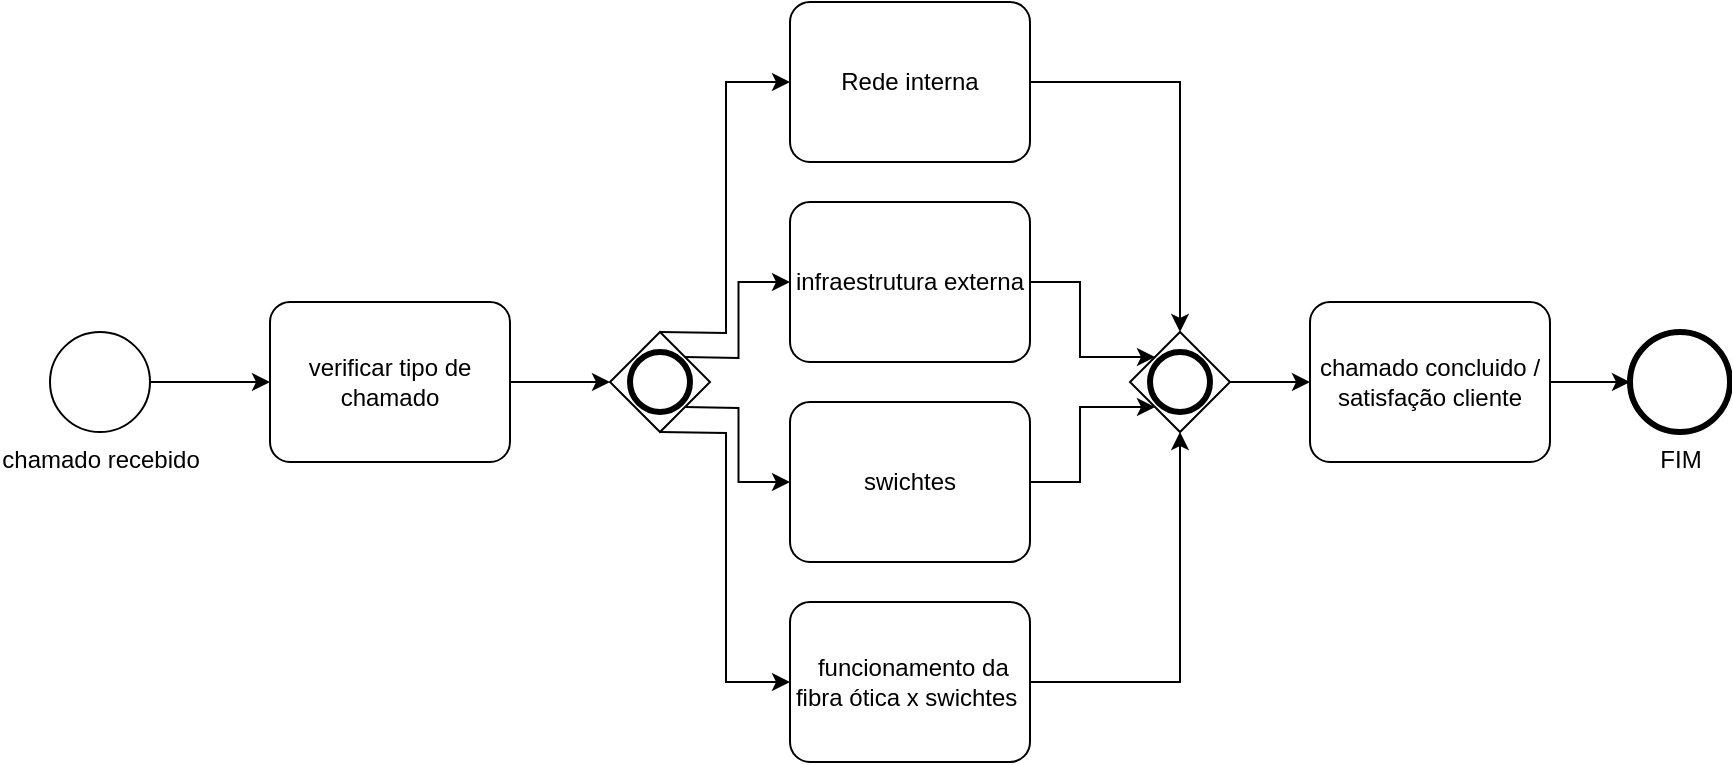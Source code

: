 <mxfile version="24.0.7" type="device">
  <diagram name="Página-1" id="B4AgkkixSmEW6maOaQYk">
    <mxGraphModel dx="880" dy="444" grid="1" gridSize="10" guides="1" tooltips="1" connect="1" arrows="1" fold="1" page="1" pageScale="1" pageWidth="827" pageHeight="1169" math="0" shadow="0">
      <root>
        <mxCell id="0" />
        <mxCell id="1" parent="0" />
        <mxCell id="4YHEWy_u-QdsnO-Ija_I-1" value="&lt;font style=&quot;vertical-align: inherit;&quot;&gt;&lt;font style=&quot;vertical-align: inherit;&quot;&gt;chamado recebido&lt;/font&gt;&lt;/font&gt;" style="points=[[0.145,0.145,0],[0.5,0,0],[0.855,0.145,0],[1,0.5,0],[0.855,0.855,0],[0.5,1,0],[0.145,0.855,0],[0,0.5,0]];shape=mxgraph.bpmn.event;html=1;verticalLabelPosition=bottom;labelBackgroundColor=#ffffff;verticalAlign=top;align=center;perimeter=ellipsePerimeter;outlineConnect=0;aspect=fixed;outline=standard;symbol=general;" parent="1" vertex="1">
          <mxGeometry x="30" y="265" width="50" height="50" as="geometry" />
        </mxCell>
        <mxCell id="4YHEWy_u-QdsnO-Ija_I-5" style="edgeStyle=orthogonalEdgeStyle;rounded=0;orthogonalLoop=1;jettySize=auto;html=1;entryX=0;entryY=0.5;entryDx=0;entryDy=0;entryPerimeter=0;" parent="1" source="4YHEWy_u-QdsnO-Ija_I-2" edge="1">
          <mxGeometry relative="1" as="geometry">
            <mxPoint x="310" y="290" as="targetPoint" />
          </mxGeometry>
        </mxCell>
        <mxCell id="4YHEWy_u-QdsnO-Ija_I-2" value="&lt;font style=&quot;vertical-align: inherit;&quot;&gt;&lt;font style=&quot;vertical-align: inherit;&quot;&gt;verificar tipo de chamado&lt;/font&gt;&lt;/font&gt;" style="points=[[0.25,0,0],[0.5,0,0],[0.75,0,0],[1,0.25,0],[1,0.5,0],[1,0.75,0],[0.75,1,0],[0.5,1,0],[0.25,1,0],[0,0.75,0],[0,0.5,0],[0,0.25,0]];shape=mxgraph.bpmn.task;whiteSpace=wrap;rectStyle=rounded;size=10;html=1;container=1;expand=0;collapsible=0;taskMarker=abstract;" parent="1" vertex="1">
          <mxGeometry x="140" y="250" width="120" height="80" as="geometry" />
        </mxCell>
        <mxCell id="4YHEWy_u-QdsnO-Ija_I-3" style="edgeStyle=orthogonalEdgeStyle;rounded=0;orthogonalLoop=1;jettySize=auto;html=1;entryX=0;entryY=0.5;entryDx=0;entryDy=0;entryPerimeter=0;" parent="1" source="4YHEWy_u-QdsnO-Ija_I-1" target="4YHEWy_u-QdsnO-Ija_I-2" edge="1">
          <mxGeometry relative="1" as="geometry" />
        </mxCell>
        <mxCell id="4YHEWy_u-QdsnO-Ija_I-7" value="&lt;font style=&quot;vertical-align: inherit;&quot;&gt;&lt;font style=&quot;vertical-align: inherit;&quot;&gt;Rede interna&lt;/font&gt;&lt;/font&gt;" style="points=[[0.25,0,0],[0.5,0,0],[0.75,0,0],[1,0.25,0],[1,0.5,0],[1,0.75,0],[0.75,1,0],[0.5,1,0],[0.25,1,0],[0,0.75,0],[0,0.5,0],[0,0.25,0]];shape=mxgraph.bpmn.task;whiteSpace=wrap;rectStyle=rounded;size=10;html=1;container=1;expand=0;collapsible=0;taskMarker=abstract;" parent="1" vertex="1">
          <mxGeometry x="400" y="100" width="120" height="80" as="geometry" />
        </mxCell>
        <mxCell id="4YHEWy_u-QdsnO-Ija_I-8" value="&lt;font style=&quot;vertical-align: inherit;&quot;&gt;&lt;font style=&quot;vertical-align: inherit;&quot;&gt;infraestrutura externa&lt;/font&gt;&lt;/font&gt;" style="points=[[0.25,0,0],[0.5,0,0],[0.75,0,0],[1,0.25,0],[1,0.5,0],[1,0.75,0],[0.75,1,0],[0.5,1,0],[0.25,1,0],[0,0.75,0],[0,0.5,0],[0,0.25,0]];shape=mxgraph.bpmn.task;whiteSpace=wrap;rectStyle=rounded;size=10;html=1;container=1;expand=0;collapsible=0;taskMarker=abstract;" parent="1" vertex="1">
          <mxGeometry x="400" y="200" width="120" height="80" as="geometry" />
        </mxCell>
        <mxCell id="4YHEWy_u-QdsnO-Ija_I-9" value="&lt;font style=&quot;vertical-align: inherit;&quot;&gt;&lt;font style=&quot;vertical-align: inherit;&quot;&gt; swichtes &lt;/font&gt;&lt;/font&gt;" style="points=[[0.25,0,0],[0.5,0,0],[0.75,0,0],[1,0.25,0],[1,0.5,0],[1,0.75,0],[0.75,1,0],[0.5,1,0],[0.25,1,0],[0,0.75,0],[0,0.5,0],[0,0.25,0]];shape=mxgraph.bpmn.task;whiteSpace=wrap;rectStyle=rounded;size=10;html=1;container=1;expand=0;collapsible=0;taskMarker=abstract;" parent="1" vertex="1">
          <mxGeometry x="400" y="300" width="120" height="80" as="geometry" />
        </mxCell>
        <mxCell id="4YHEWy_u-QdsnO-Ija_I-10" value="&amp;nbsp;funcionamento da fibra ótica x swichtes&amp;nbsp;" style="points=[[0.25,0,0],[0.5,0,0],[0.75,0,0],[1,0.25,0],[1,0.5,0],[1,0.75,0],[0.75,1,0],[0.5,1,0],[0.25,1,0],[0,0.75,0],[0,0.5,0],[0,0.25,0]];shape=mxgraph.bpmn.task;whiteSpace=wrap;rectStyle=rounded;size=10;html=1;container=1;expand=0;collapsible=0;taskMarker=abstract;" parent="1" vertex="1">
          <mxGeometry x="400" y="400" width="120" height="80" as="geometry" />
        </mxCell>
        <mxCell id="4YHEWy_u-QdsnO-Ija_I-11" style="edgeStyle=orthogonalEdgeStyle;rounded=0;orthogonalLoop=1;jettySize=auto;html=1;entryX=0;entryY=0.5;entryDx=0;entryDy=0;entryPerimeter=0;exitX=0.5;exitY=0;exitDx=0;exitDy=0;exitPerimeter=0;" parent="1" target="4YHEWy_u-QdsnO-Ija_I-7" edge="1">
          <mxGeometry relative="1" as="geometry">
            <mxPoint x="335" y="265" as="sourcePoint" />
          </mxGeometry>
        </mxCell>
        <mxCell id="4YHEWy_u-QdsnO-Ija_I-12" style="edgeStyle=orthogonalEdgeStyle;rounded=0;orthogonalLoop=1;jettySize=auto;html=1;exitX=0.75;exitY=0.25;exitDx=0;exitDy=0;exitPerimeter=0;entryX=0;entryY=0.5;entryDx=0;entryDy=0;entryPerimeter=0;" parent="1" target="4YHEWy_u-QdsnO-Ija_I-8" edge="1">
          <mxGeometry relative="1" as="geometry">
            <mxPoint x="347.5" y="277.5" as="sourcePoint" />
          </mxGeometry>
        </mxCell>
        <mxCell id="4YHEWy_u-QdsnO-Ija_I-13" style="edgeStyle=orthogonalEdgeStyle;rounded=0;orthogonalLoop=1;jettySize=auto;html=1;exitX=0.75;exitY=0.75;exitDx=0;exitDy=0;exitPerimeter=0;entryX=0;entryY=0.5;entryDx=0;entryDy=0;entryPerimeter=0;" parent="1" target="4YHEWy_u-QdsnO-Ija_I-9" edge="1">
          <mxGeometry relative="1" as="geometry">
            <mxPoint x="347.5" y="302.5" as="sourcePoint" />
          </mxGeometry>
        </mxCell>
        <mxCell id="4YHEWy_u-QdsnO-Ija_I-14" style="edgeStyle=orthogonalEdgeStyle;rounded=0;orthogonalLoop=1;jettySize=auto;html=1;exitX=0.5;exitY=1;exitDx=0;exitDy=0;exitPerimeter=0;entryX=0;entryY=0.5;entryDx=0;entryDy=0;entryPerimeter=0;" parent="1" target="4YHEWy_u-QdsnO-Ija_I-10" edge="1">
          <mxGeometry relative="1" as="geometry">
            <mxPoint x="335" y="315" as="sourcePoint" />
          </mxGeometry>
        </mxCell>
        <mxCell id="4YHEWy_u-QdsnO-Ija_I-16" value="" style="points=[[0.25,0.25,0],[0.5,0,0],[0.75,0.25,0],[1,0.5,0],[0.75,0.75,0],[0.5,1,0],[0.25,0.75,0],[0,0.5,0]];shape=mxgraph.bpmn.gateway2;html=1;verticalLabelPosition=bottom;labelBackgroundColor=#ffffff;verticalAlign=top;align=center;perimeter=rhombusPerimeter;outlineConnect=0;outline=end;symbol=general;" parent="1" vertex="1">
          <mxGeometry x="570" y="265" width="50" height="50" as="geometry" />
        </mxCell>
        <mxCell id="4YHEWy_u-QdsnO-Ija_I-17" style="edgeStyle=orthogonalEdgeStyle;rounded=0;orthogonalLoop=1;jettySize=auto;html=1;entryX=0.5;entryY=0;entryDx=0;entryDy=0;entryPerimeter=0;" parent="1" source="4YHEWy_u-QdsnO-Ija_I-7" target="4YHEWy_u-QdsnO-Ija_I-16" edge="1">
          <mxGeometry relative="1" as="geometry" />
        </mxCell>
        <mxCell id="4YHEWy_u-QdsnO-Ija_I-18" style="edgeStyle=orthogonalEdgeStyle;rounded=0;orthogonalLoop=1;jettySize=auto;html=1;exitX=1;exitY=0.5;exitDx=0;exitDy=0;exitPerimeter=0;entryX=0.25;entryY=0.25;entryDx=0;entryDy=0;entryPerimeter=0;" parent="1" source="4YHEWy_u-QdsnO-Ija_I-8" target="4YHEWy_u-QdsnO-Ija_I-16" edge="1">
          <mxGeometry relative="1" as="geometry" />
        </mxCell>
        <mxCell id="4YHEWy_u-QdsnO-Ija_I-19" style="edgeStyle=orthogonalEdgeStyle;rounded=0;orthogonalLoop=1;jettySize=auto;html=1;exitX=1;exitY=0.5;exitDx=0;exitDy=0;exitPerimeter=0;entryX=0.25;entryY=0.75;entryDx=0;entryDy=0;entryPerimeter=0;" parent="1" source="4YHEWy_u-QdsnO-Ija_I-9" target="4YHEWy_u-QdsnO-Ija_I-16" edge="1">
          <mxGeometry relative="1" as="geometry" />
        </mxCell>
        <mxCell id="4YHEWy_u-QdsnO-Ija_I-20" style="edgeStyle=orthogonalEdgeStyle;rounded=0;orthogonalLoop=1;jettySize=auto;html=1;entryX=0.5;entryY=1;entryDx=0;entryDy=0;entryPerimeter=0;" parent="1" source="4YHEWy_u-QdsnO-Ija_I-10" target="4YHEWy_u-QdsnO-Ija_I-16" edge="1">
          <mxGeometry relative="1" as="geometry" />
        </mxCell>
        <mxCell id="4YHEWy_u-QdsnO-Ija_I-21" value="chamado concluido / satisfação cliente" style="points=[[0.25,0,0],[0.5,0,0],[0.75,0,0],[1,0.25,0],[1,0.5,0],[1,0.75,0],[0.75,1,0],[0.5,1,0],[0.25,1,0],[0,0.75,0],[0,0.5,0],[0,0.25,0]];shape=mxgraph.bpmn.task;whiteSpace=wrap;rectStyle=rounded;size=10;html=1;container=1;expand=0;collapsible=0;taskMarker=abstract;" parent="1" vertex="1">
          <mxGeometry x="660" y="250" width="120" height="80" as="geometry" />
        </mxCell>
        <mxCell id="4YHEWy_u-QdsnO-Ija_I-22" style="edgeStyle=orthogonalEdgeStyle;rounded=0;orthogonalLoop=1;jettySize=auto;html=1;entryX=0;entryY=0.5;entryDx=0;entryDy=0;entryPerimeter=0;" parent="1" source="4YHEWy_u-QdsnO-Ija_I-16" target="4YHEWy_u-QdsnO-Ija_I-21" edge="1">
          <mxGeometry relative="1" as="geometry" />
        </mxCell>
        <mxCell id="4YHEWy_u-QdsnO-Ija_I-23" value="FIM" style="points=[[0.145,0.145,0],[0.5,0,0],[0.855,0.145,0],[1,0.5,0],[0.855,0.855,0],[0.5,1,0],[0.145,0.855,0],[0,0.5,0]];shape=mxgraph.bpmn.event;html=1;verticalLabelPosition=bottom;labelBackgroundColor=#ffffff;verticalAlign=top;align=center;perimeter=ellipsePerimeter;outlineConnect=0;aspect=fixed;outline=end;symbol=terminate2;" parent="1" vertex="1">
          <mxGeometry x="820" y="265" width="50" height="50" as="geometry" />
        </mxCell>
        <mxCell id="4YHEWy_u-QdsnO-Ija_I-24" style="edgeStyle=orthogonalEdgeStyle;rounded=0;orthogonalLoop=1;jettySize=auto;html=1;exitX=1;exitY=0.5;exitDx=0;exitDy=0;exitPerimeter=0;entryX=0;entryY=0.5;entryDx=0;entryDy=0;entryPerimeter=0;" parent="1" source="4YHEWy_u-QdsnO-Ija_I-21" target="4YHEWy_u-QdsnO-Ija_I-23" edge="1">
          <mxGeometry relative="1" as="geometry" />
        </mxCell>
        <mxCell id="MAhRXTyv3r2LdC0LGSAB-1" value="" style="points=[[0.25,0.25,0],[0.5,0,0],[0.75,0.25,0],[1,0.5,0],[0.75,0.75,0],[0.5,1,0],[0.25,0.75,0],[0,0.5,0]];shape=mxgraph.bpmn.gateway2;html=1;verticalLabelPosition=bottom;labelBackgroundColor=#ffffff;verticalAlign=top;align=center;perimeter=rhombusPerimeter;outlineConnect=0;outline=end;symbol=general;" vertex="1" parent="1">
          <mxGeometry x="310" y="265" width="50" height="50" as="geometry" />
        </mxCell>
      </root>
    </mxGraphModel>
  </diagram>
</mxfile>

